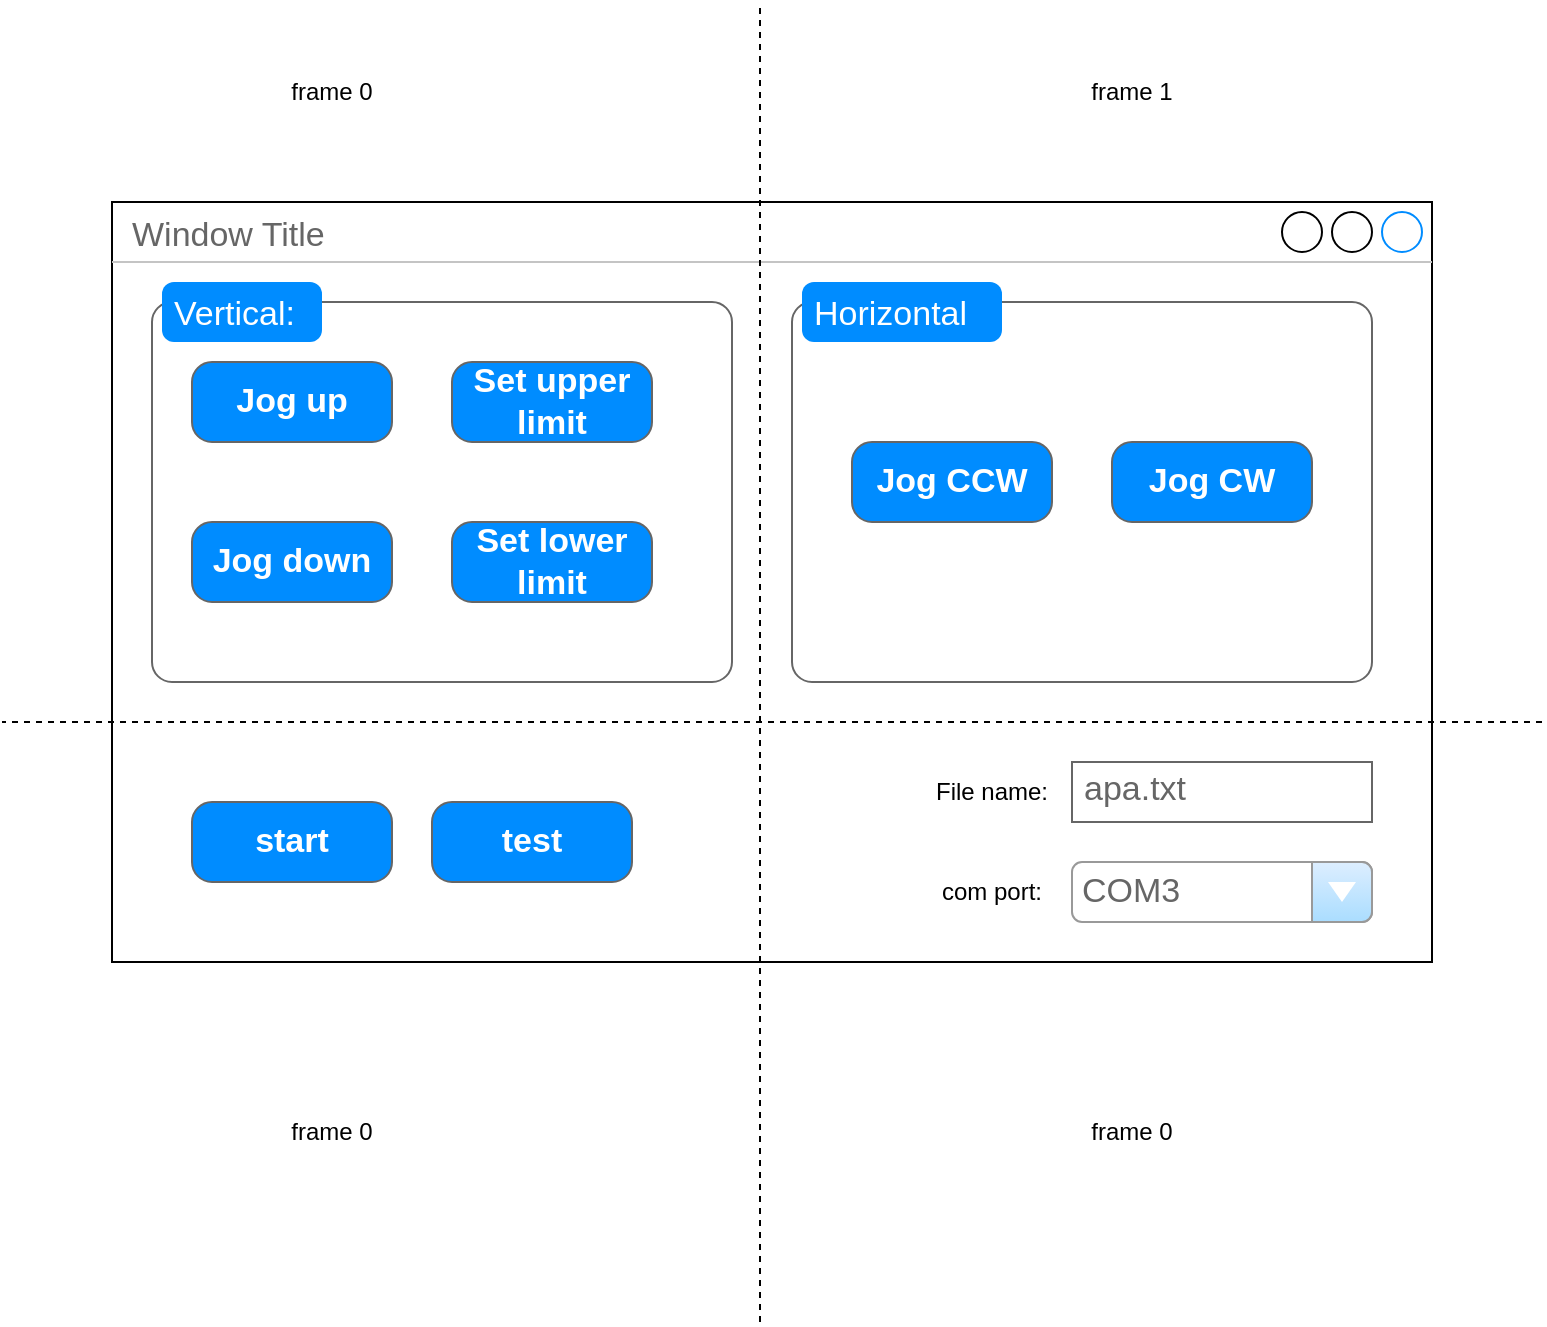 <mxfile version="17.2.4" type="device" pages="3"><diagram id="jx_IiuTHmSxpoeanYc7_" name="Page-1"><mxGraphModel dx="1102" dy="937" grid="1" gridSize="10" guides="1" tooltips="1" connect="1" arrows="1" fold="1" page="1" pageScale="1" pageWidth="1169" pageHeight="827" math="0" shadow="0"><root><mxCell id="0"/><mxCell id="1" parent="0"/><mxCell id="5-NEYVvzZ8bzneJgLFtw-7" value="Window Title" style="strokeWidth=1;shadow=0;dashed=0;align=center;html=1;shape=mxgraph.mockup.containers.window;align=left;verticalAlign=top;spacingLeft=8;strokeColor2=#008cff;strokeColor3=#c4c4c4;fontColor=#666666;mainText=;fontSize=17;labelBackgroundColor=none;" parent="1" vertex="1"><mxGeometry x="260" y="160" width="660" height="380" as="geometry"/></mxCell><mxCell id="5-NEYVvzZ8bzneJgLFtw-8" value="COM3" style="strokeWidth=1;shadow=0;dashed=0;align=center;html=1;shape=mxgraph.mockup.forms.comboBox;strokeColor=#999999;fillColor=#ddeeff;align=left;fillColor2=#aaddff;mainText=;fontColor=#666666;fontSize=17;spacingLeft=3;" parent="1" vertex="1"><mxGeometry x="740" y="490" width="150" height="30" as="geometry"/></mxCell><mxCell id="5-NEYVvzZ8bzneJgLFtw-9" value="apa.txt" style="strokeWidth=1;shadow=0;dashed=0;align=center;html=1;shape=mxgraph.mockup.text.textBox;fontColor=#666666;align=left;fontSize=17;spacingLeft=4;spacingTop=-3;strokeColor=#666666;mainText=" parent="1" vertex="1"><mxGeometry x="740" y="440" width="150" height="30" as="geometry"/></mxCell><mxCell id="5-NEYVvzZ8bzneJgLFtw-10" value="" style="shape=mxgraph.mockup.containers.marginRect;rectMarginTop=10;strokeColor=#666666;strokeWidth=1;dashed=0;rounded=1;arcSize=5;recursiveResize=0;" parent="1" vertex="1"><mxGeometry x="280" y="200" width="290" height="200" as="geometry"/></mxCell><mxCell id="5-NEYVvzZ8bzneJgLFtw-11" value="Vertical:" style="shape=rect;strokeColor=none;fillColor=#008cff;strokeWidth=1;dashed=0;rounded=1;arcSize=20;fontColor=#ffffff;fontSize=17;spacing=2;spacingTop=-2;align=left;autosize=1;spacingLeft=4;resizeWidth=0;resizeHeight=0;perimeter=none;" parent="5-NEYVvzZ8bzneJgLFtw-10" vertex="1"><mxGeometry x="5" width="80" height="30" as="geometry"/></mxCell><mxCell id="5-NEYVvzZ8bzneJgLFtw-15" value="Jog up" style="strokeWidth=1;shadow=0;dashed=0;align=center;html=1;shape=mxgraph.mockup.buttons.button;strokeColor=#666666;fontColor=#ffffff;mainText=;buttonStyle=round;fontSize=17;fontStyle=1;fillColor=#008cff;whiteSpace=wrap;" parent="5-NEYVvzZ8bzneJgLFtw-10" vertex="1"><mxGeometry x="20" y="40" width="100" height="40" as="geometry"/></mxCell><mxCell id="5-NEYVvzZ8bzneJgLFtw-16" value="Jog down" style="strokeWidth=1;shadow=0;dashed=0;align=center;html=1;shape=mxgraph.mockup.buttons.button;strokeColor=#666666;fontColor=#ffffff;mainText=;buttonStyle=round;fontSize=17;fontStyle=1;fillColor=#008cff;whiteSpace=wrap;" parent="5-NEYVvzZ8bzneJgLFtw-10" vertex="1"><mxGeometry x="20" y="120" width="100" height="40" as="geometry"/></mxCell><mxCell id="5-NEYVvzZ8bzneJgLFtw-17" value="Set upper limit" style="strokeWidth=1;shadow=0;dashed=0;align=center;html=1;shape=mxgraph.mockup.buttons.button;strokeColor=#666666;fontColor=#ffffff;mainText=;buttonStyle=round;fontSize=17;fontStyle=1;fillColor=#008cff;whiteSpace=wrap;" parent="5-NEYVvzZ8bzneJgLFtw-10" vertex="1"><mxGeometry x="150" y="40" width="100" height="40" as="geometry"/></mxCell><mxCell id="5-NEYVvzZ8bzneJgLFtw-18" value="Set lower limit" style="strokeWidth=1;shadow=0;dashed=0;align=center;html=1;shape=mxgraph.mockup.buttons.button;strokeColor=#666666;fontColor=#ffffff;mainText=;buttonStyle=round;fontSize=17;fontStyle=1;fillColor=#008cff;whiteSpace=wrap;" parent="5-NEYVvzZ8bzneJgLFtw-10" vertex="1"><mxGeometry x="150" y="120" width="100" height="40" as="geometry"/></mxCell><mxCell id="5-NEYVvzZ8bzneJgLFtw-12" value="" style="shape=mxgraph.mockup.containers.marginRect;rectMarginTop=10;strokeColor=#666666;strokeWidth=1;dashed=0;rounded=1;arcSize=5;recursiveResize=0;" parent="1" vertex="1"><mxGeometry x="600" y="200" width="290" height="200" as="geometry"/></mxCell><mxCell id="5-NEYVvzZ8bzneJgLFtw-13" value="Horizontal" style="shape=rect;strokeColor=none;fillColor=#008cff;strokeWidth=1;dashed=0;rounded=1;arcSize=20;fontColor=#ffffff;fontSize=17;spacing=2;spacingTop=-2;align=left;autosize=1;spacingLeft=4;resizeWidth=0;resizeHeight=0;perimeter=none;" parent="5-NEYVvzZ8bzneJgLFtw-12" vertex="1"><mxGeometry x="5" width="100" height="30" as="geometry"/></mxCell><mxCell id="5-NEYVvzZ8bzneJgLFtw-19" value="Jog CW" style="strokeWidth=1;shadow=0;dashed=0;align=center;html=1;shape=mxgraph.mockup.buttons.button;strokeColor=#666666;fontColor=#ffffff;mainText=;buttonStyle=round;fontSize=17;fontStyle=1;fillColor=#008cff;whiteSpace=wrap;" parent="5-NEYVvzZ8bzneJgLFtw-12" vertex="1"><mxGeometry x="160" y="80" width="100" height="40" as="geometry"/></mxCell><mxCell id="5-NEYVvzZ8bzneJgLFtw-20" value="Jog CCW" style="strokeWidth=1;shadow=0;dashed=0;align=center;html=1;shape=mxgraph.mockup.buttons.button;strokeColor=#666666;fontColor=#ffffff;mainText=;buttonStyle=round;fontSize=17;fontStyle=1;fillColor=#008cff;whiteSpace=wrap;" parent="5-NEYVvzZ8bzneJgLFtw-12" vertex="1"><mxGeometry x="30" y="80" width="100" height="40" as="geometry"/></mxCell><mxCell id="5-NEYVvzZ8bzneJgLFtw-21" value="start" style="strokeWidth=1;shadow=0;dashed=0;align=center;html=1;shape=mxgraph.mockup.buttons.button;strokeColor=#666666;fontColor=#ffffff;mainText=;buttonStyle=round;fontSize=17;fontStyle=1;fillColor=#008cff;whiteSpace=wrap;" parent="1" vertex="1"><mxGeometry x="300" y="460" width="100" height="40" as="geometry"/></mxCell><mxCell id="5-NEYVvzZ8bzneJgLFtw-23" value="File name:" style="text;html=1;strokeColor=none;fillColor=none;align=center;verticalAlign=middle;whiteSpace=wrap;rounded=0;" parent="1" vertex="1"><mxGeometry x="670" y="440" width="60" height="30" as="geometry"/></mxCell><mxCell id="5-NEYVvzZ8bzneJgLFtw-24" value="com port:" style="text;html=1;strokeColor=none;fillColor=none;align=center;verticalAlign=middle;whiteSpace=wrap;rounded=0;" parent="1" vertex="1"><mxGeometry x="670" y="490" width="60" height="30" as="geometry"/></mxCell><mxCell id="5-NEYVvzZ8bzneJgLFtw-25" value="" style="endArrow=none;dashed=1;html=1;rounded=0;" parent="1" edge="1"><mxGeometry width="50" height="50" relative="1" as="geometry"><mxPoint x="584" y="720" as="sourcePoint"/><mxPoint x="584" y="60" as="targetPoint"/></mxGeometry></mxCell><mxCell id="5-NEYVvzZ8bzneJgLFtw-26" value="" style="endArrow=none;dashed=1;html=1;rounded=0;" parent="1" edge="1"><mxGeometry width="50" height="50" relative="1" as="geometry"><mxPoint x="975" y="420" as="sourcePoint"/><mxPoint x="205" y="420" as="targetPoint"/></mxGeometry></mxCell><mxCell id="5-NEYVvzZ8bzneJgLFtw-27" value="frame 0" style="text;html=1;strokeColor=none;fillColor=none;align=center;verticalAlign=middle;whiteSpace=wrap;rounded=0;" parent="1" vertex="1"><mxGeometry x="340" y="90" width="60" height="30" as="geometry"/></mxCell><mxCell id="5-NEYVvzZ8bzneJgLFtw-28" value="frame 1" style="text;html=1;strokeColor=none;fillColor=none;align=center;verticalAlign=middle;whiteSpace=wrap;rounded=0;" parent="1" vertex="1"><mxGeometry x="740" y="90" width="60" height="30" as="geometry"/></mxCell><mxCell id="5-NEYVvzZ8bzneJgLFtw-29" value="frame 0" style="text;html=1;strokeColor=none;fillColor=none;align=center;verticalAlign=middle;whiteSpace=wrap;rounded=0;" parent="1" vertex="1"><mxGeometry x="340" y="610" width="60" height="30" as="geometry"/></mxCell><mxCell id="5-NEYVvzZ8bzneJgLFtw-30" value="frame 0" style="text;html=1;strokeColor=none;fillColor=none;align=center;verticalAlign=middle;whiteSpace=wrap;rounded=0;" parent="1" vertex="1"><mxGeometry x="740" y="610" width="60" height="30" as="geometry"/></mxCell><mxCell id="u3CR91puWjEgOhqYzxSt-1" value="test" style="strokeWidth=1;shadow=0;dashed=0;align=center;html=1;shape=mxgraph.mockup.buttons.button;strokeColor=#666666;fontColor=#ffffff;mainText=;buttonStyle=round;fontSize=17;fontStyle=1;fillColor=#008cff;whiteSpace=wrap;" parent="1" vertex="1"><mxGeometry x="420" y="460" width="100" height="40" as="geometry"/></mxCell></root></mxGraphModel></diagram><diagram id="D6yJVVjCj3Nb_eN1GlJw" name="Page-2"><mxGraphModel dx="1102" dy="937" grid="1" gridSize="10" guides="1" tooltips="1" connect="1" arrows="1" fold="1" page="1" pageScale="1" pageWidth="1169" pageHeight="827" math="0" shadow="0"><root><mxCell id="0"/><mxCell id="1" parent="0"/><mxCell id="nZgezC4B6TnFABTJMppb-1" value="Model" style="swimlane;fontStyle=1;align=center;verticalAlign=top;childLayout=stackLayout;horizontal=1;startSize=26;horizontalStack=0;resizeParent=1;resizeParentMax=0;resizeLast=0;collapsible=1;marginBottom=0;" parent="1" vertex="1"><mxGeometry x="300" y="293" width="160" height="294" as="geometry"/></mxCell><mxCell id="nZgezC4B6TnFABTJMppb-2" value="+ file_name: string" style="text;strokeColor=none;fillColor=none;align=left;verticalAlign=top;spacingLeft=4;spacingRight=4;overflow=hidden;rotatable=0;points=[[0,0.5],[1,0.5]];portConstraint=eastwest;" parent="nZgezC4B6TnFABTJMppb-1" vertex="1"><mxGeometry y="26" width="160" height="26" as="geometry"/></mxCell><mxCell id="nZgezC4B6TnFABTJMppb-13" value="+ com_port: string" style="text;strokeColor=none;fillColor=none;align=left;verticalAlign=top;spacingLeft=4;spacingRight=4;overflow=hidden;rotatable=0;points=[[0,0.5],[1,0.5]];portConstraint=eastwest;" parent="nZgezC4B6TnFABTJMppb-1" vertex="1"><mxGeometry y="52" width="160" height="26" as="geometry"/></mxCell><mxCell id="nZgezC4B6TnFABTJMppb-15" value="+ low_vertical_limit: int" style="text;strokeColor=none;fillColor=none;align=left;verticalAlign=top;spacingLeft=4;spacingRight=4;overflow=hidden;rotatable=0;points=[[0,0.5],[1,0.5]];portConstraint=eastwest;" parent="nZgezC4B6TnFABTJMppb-1" vertex="1"><mxGeometry y="78" width="160" height="26" as="geometry"/></mxCell><mxCell id="nZgezC4B6TnFABTJMppb-17" value="+ high_vertical_limit: int" style="text;strokeColor=none;fillColor=none;align=left;verticalAlign=top;spacingLeft=4;spacingRight=4;overflow=hidden;rotatable=0;points=[[0,0.5],[1,0.5]];portConstraint=eastwest;" parent="nZgezC4B6TnFABTJMppb-1" vertex="1"><mxGeometry y="104" width="160" height="26" as="geometry"/></mxCell><mxCell id="nZgezC4B6TnFABTJMppb-3" value="" style="line;strokeWidth=1;fillColor=none;align=left;verticalAlign=middle;spacingTop=-1;spacingLeft=3;spacingRight=3;rotatable=0;labelPosition=right;points=[];portConstraint=eastwest;" parent="nZgezC4B6TnFABTJMppb-1" vertex="1"><mxGeometry y="130" width="160" height="8" as="geometry"/></mxCell><mxCell id="nZgezC4B6TnFABTJMppb-4" value="+ attatch(Observer): void" style="text;strokeColor=none;fillColor=none;align=left;verticalAlign=top;spacingLeft=4;spacingRight=4;overflow=hidden;rotatable=0;points=[[0,0.5],[1,0.5]];portConstraint=eastwest;" parent="nZgezC4B6TnFABTJMppb-1" vertex="1"><mxGeometry y="138" width="160" height="26" as="geometry"/></mxCell><mxCell id="k5sT3-Ba7r5L05M9ybFb-9" value="+ notify(void): void" style="text;strokeColor=none;fillColor=none;align=left;verticalAlign=top;spacingLeft=4;spacingRight=4;overflow=hidden;rotatable=0;points=[[0,0.5],[1,0.5]];portConstraint=eastwest;" parent="nZgezC4B6TnFABTJMppb-1" vertex="1"><mxGeometry y="164" width="160" height="26" as="geometry"/></mxCell><mxCell id="k5sT3-Ba7r5L05M9ybFb-15" value="+ getter1(void): void" style="text;strokeColor=none;fillColor=none;align=left;verticalAlign=top;spacingLeft=4;spacingRight=4;overflow=hidden;rotatable=0;points=[[0,0.5],[1,0.5]];portConstraint=eastwest;" parent="nZgezC4B6TnFABTJMppb-1" vertex="1"><mxGeometry y="190" width="160" height="26" as="geometry"/></mxCell><mxCell id="k5sT3-Ba7r5L05M9ybFb-17" value="+ getter2(void): void" style="text;strokeColor=none;fillColor=none;align=left;verticalAlign=top;spacingLeft=4;spacingRight=4;overflow=hidden;rotatable=0;points=[[0,0.5],[1,0.5]];portConstraint=eastwest;" parent="nZgezC4B6TnFABTJMppb-1" vertex="1"><mxGeometry y="216" width="160" height="26" as="geometry"/></mxCell><mxCell id="WF5FUP1jUk8gVAdbD4JN-3" value="+ setter1(void): void" style="text;strokeColor=none;fillColor=none;align=left;verticalAlign=top;spacingLeft=4;spacingRight=4;overflow=hidden;rotatable=0;points=[[0,0.5],[1,0.5]];portConstraint=eastwest;" parent="nZgezC4B6TnFABTJMppb-1" vertex="1"><mxGeometry y="242" width="160" height="26" as="geometry"/></mxCell><mxCell id="WF5FUP1jUk8gVAdbD4JN-4" value="+ setter2(void): void" style="text;strokeColor=none;fillColor=none;align=left;verticalAlign=top;spacingLeft=4;spacingRight=4;overflow=hidden;rotatable=0;points=[[0,0.5],[1,0.5]];portConstraint=eastwest;" parent="nZgezC4B6TnFABTJMppb-1" vertex="1"><mxGeometry y="268" width="160" height="26" as="geometry"/></mxCell><mxCell id="nZgezC4B6TnFABTJMppb-5" value="View" style="swimlane;fontStyle=1;align=center;verticalAlign=top;childLayout=stackLayout;horizontal=1;startSize=26;horizontalStack=0;resizeParent=1;resizeParentMax=0;resizeLast=0;collapsible=1;marginBottom=0;" parent="1" vertex="1"><mxGeometry x="560" y="619" width="160" height="86" as="geometry"/></mxCell><mxCell id="nZgezC4B6TnFABTJMppb-6" value="+ field: type" style="text;strokeColor=none;fillColor=none;align=left;verticalAlign=top;spacingLeft=4;spacingRight=4;overflow=hidden;rotatable=0;points=[[0,0.5],[1,0.5]];portConstraint=eastwest;" parent="nZgezC4B6TnFABTJMppb-5" vertex="1"><mxGeometry y="26" width="160" height="26" as="geometry"/></mxCell><mxCell id="nZgezC4B6TnFABTJMppb-7" value="" style="line;strokeWidth=1;fillColor=none;align=left;verticalAlign=middle;spacingTop=-1;spacingLeft=3;spacingRight=3;rotatable=0;labelPosition=right;points=[];portConstraint=eastwest;" parent="nZgezC4B6TnFABTJMppb-5" vertex="1"><mxGeometry y="52" width="160" height="8" as="geometry"/></mxCell><mxCell id="nZgezC4B6TnFABTJMppb-8" value="+ method(type): type" style="text;strokeColor=none;fillColor=none;align=left;verticalAlign=top;spacingLeft=4;spacingRight=4;overflow=hidden;rotatable=0;points=[[0,0.5],[1,0.5]];portConstraint=eastwest;" parent="nZgezC4B6TnFABTJMppb-5" vertex="1"><mxGeometry y="60" width="160" height="26" as="geometry"/></mxCell><mxCell id="nZgezC4B6TnFABTJMppb-9" value="Controller" style="swimlane;fontStyle=1;align=center;verticalAlign=top;childLayout=stackLayout;horizontal=1;startSize=26;horizontalStack=0;resizeParent=1;resizeParentMax=0;resizeLast=0;collapsible=1;marginBottom=0;" parent="1" vertex="1"><mxGeometry x="820" y="619" width="160" height="78" as="geometry"/></mxCell><mxCell id="nZgezC4B6TnFABTJMppb-12" value="+ handler1(type): void" style="text;strokeColor=none;fillColor=none;align=left;verticalAlign=top;spacingLeft=4;spacingRight=4;overflow=hidden;rotatable=0;points=[[0,0.5],[1,0.5]];portConstraint=eastwest;" parent="nZgezC4B6TnFABTJMppb-9" vertex="1"><mxGeometry y="26" width="160" height="26" as="geometry"/></mxCell><mxCell id="k5sT3-Ba7r5L05M9ybFb-13" value="+ handler2(type): void" style="text;strokeColor=none;fillColor=none;align=left;verticalAlign=top;spacingLeft=4;spacingRight=4;overflow=hidden;rotatable=0;points=[[0,0.5],[1,0.5]];portConstraint=eastwest;" parent="nZgezC4B6TnFABTJMppb-9" vertex="1"><mxGeometry y="52" width="160" height="26" as="geometry"/></mxCell><mxCell id="nZgezC4B6TnFABTJMppb-14" value="" style="endArrow=diamondThin;endFill=0;endSize=24;html=1;rounded=0;entryX=1;entryY=0.5;entryDx=0;entryDy=0;exitX=0;exitY=0.5;exitDx=0;exitDy=0;" parent="1" target="nZgezC4B6TnFABTJMppb-6" edge="1"><mxGeometry width="160" relative="1" as="geometry"><mxPoint x="820" y="658" as="sourcePoint"/><mxPoint x="770" y="759" as="targetPoint"/></mxGeometry></mxCell><mxCell id="nZgezC4B6TnFABTJMppb-22" value="Observer" style="swimlane;fontStyle=1;align=center;verticalAlign=top;childLayout=stackLayout;horizontal=1;startSize=26;horizontalStack=0;resizeParent=1;resizeParentMax=0;resizeLast=0;collapsible=1;marginBottom=0;" parent="1" vertex="1"><mxGeometry x="560" y="409" width="160" height="52" as="geometry"/></mxCell><mxCell id="nZgezC4B6TnFABTJMppb-25" value="+ update(void): void" style="text;strokeColor=none;fillColor=none;align=left;verticalAlign=top;spacingLeft=4;spacingRight=4;overflow=hidden;rotatable=0;points=[[0,0.5],[1,0.5]];portConstraint=eastwest;" parent="nZgezC4B6TnFABTJMppb-22" vertex="1"><mxGeometry y="26" width="160" height="26" as="geometry"/></mxCell><mxCell id="nZgezC4B6TnFABTJMppb-26" value="Extends" style="endArrow=block;endSize=16;endFill=0;html=1;rounded=0;exitX=0.5;exitY=0;exitDx=0;exitDy=0;" parent="1" source="nZgezC4B6TnFABTJMppb-5" target="nZgezC4B6TnFABTJMppb-22" edge="1"><mxGeometry x="0.452" y="-20" width="160" relative="1" as="geometry"><mxPoint x="610" y="759" as="sourcePoint"/><mxPoint x="770" y="759" as="targetPoint"/><mxPoint as="offset"/></mxGeometry></mxCell><mxCell id="nZgezC4B6TnFABTJMppb-27" value="Extends" style="endArrow=block;endSize=16;endFill=0;html=1;rounded=0;exitX=0.5;exitY=0;exitDx=0;exitDy=0;" parent="1" source="nZgezC4B6TnFABTJMppb-9" target="nZgezC4B6TnFABTJMppb-25" edge="1"><mxGeometry x="0.452" y="-20" width="160" relative="1" as="geometry"><mxPoint x="650" y="629" as="sourcePoint"/><mxPoint x="640" y="499" as="targetPoint"/><mxPoint as="offset"/><Array as="points"><mxPoint x="900" y="569"/><mxPoint x="640" y="569"/></Array></mxGeometry></mxCell><mxCell id="nZgezC4B6TnFABTJMppb-28" value="" style="endArrow=diamondThin;endFill=1;endSize=24;html=1;rounded=0;exitX=0;exitY=0.5;exitDx=0;exitDy=0;" parent="1" target="nZgezC4B6TnFABTJMppb-4" edge="1"><mxGeometry width="160" relative="1" as="geometry"><mxPoint x="560" y="448" as="sourcePoint"/><mxPoint x="640" y="579" as="targetPoint"/></mxGeometry></mxCell><mxCell id="k5sT3-Ba7r5L05M9ybFb-1" value="Comm" style="swimlane;fontStyle=1;align=center;verticalAlign=top;childLayout=stackLayout;horizontal=1;startSize=26;horizontalStack=0;resizeParent=1;resizeParentMax=0;resizeLast=0;collapsible=1;marginBottom=0;" parent="1" vertex="1"><mxGeometry x="880" y="334" width="160" height="86" as="geometry"/></mxCell><mxCell id="k5sT3-Ba7r5L05M9ybFb-2" value="+ field: type" style="text;strokeColor=none;fillColor=none;align=left;verticalAlign=top;spacingLeft=4;spacingRight=4;overflow=hidden;rotatable=0;points=[[0,0.5],[1,0.5]];portConstraint=eastwest;" parent="k5sT3-Ba7r5L05M9ybFb-1" vertex="1"><mxGeometry y="26" width="160" height="26" as="geometry"/></mxCell><mxCell id="k5sT3-Ba7r5L05M9ybFb-3" value="" style="line;strokeWidth=1;fillColor=none;align=left;verticalAlign=middle;spacingTop=-1;spacingLeft=3;spacingRight=3;rotatable=0;labelPosition=right;points=[];portConstraint=eastwest;" parent="k5sT3-Ba7r5L05M9ybFb-1" vertex="1"><mxGeometry y="52" width="160" height="8" as="geometry"/></mxCell><mxCell id="k5sT3-Ba7r5L05M9ybFb-4" value="+ method(type): type" style="text;strokeColor=none;fillColor=none;align=left;verticalAlign=top;spacingLeft=4;spacingRight=4;overflow=hidden;rotatable=0;points=[[0,0.5],[1,0.5]];portConstraint=eastwest;" parent="k5sT3-Ba7r5L05M9ybFb-1" vertex="1"><mxGeometry y="60" width="160" height="26" as="geometry"/></mxCell><mxCell id="k5sT3-Ba7r5L05M9ybFb-11" value="" style="endArrow=open;endFill=1;endSize=12;html=1;rounded=0;entryX=0.754;entryY=1.242;entryDx=0;entryDy=0;entryPerimeter=0;exitX=-0.025;exitY=0.242;exitDx=0;exitDy=0;exitPerimeter=0;" parent="1" source="nZgezC4B6TnFABTJMppb-6" target="WF5FUP1jUk8gVAdbD4JN-4" edge="1"><mxGeometry width="160" relative="1" as="geometry"><mxPoint x="590" y="540" as="sourcePoint"/><mxPoint x="750" y="540" as="targetPoint"/></mxGeometry></mxCell><mxCell id="k5sT3-Ba7r5L05M9ybFb-12" value="" style="endArrow=open;endFill=1;endSize=12;html=1;rounded=0;entryX=1;entryY=0.5;entryDx=0;entryDy=0;exitX=0;exitY=0;exitDx=0;exitDy=0;" parent="1" source="nZgezC4B6TnFABTJMppb-9" target="WF5FUP1jUk8gVAdbD4JN-3" edge="1"><mxGeometry width="160" relative="1" as="geometry"><mxPoint x="566.0" y="661.292" as="sourcePoint"/><mxPoint x="395.68" y="570.0" as="targetPoint"/></mxGeometry></mxCell><mxCell id="k5sT3-Ba7r5L05M9ybFb-14" value="Attach&lt;br&gt;getData" style="shape=note;whiteSpace=wrap;html=1;backgroundOutline=1;darkOpacity=0.05;" parent="1" vertex="1"><mxGeometry x="340" y="670" width="140" height="50" as="geometry"/></mxCell><mxCell id="k5sT3-Ba7r5L05M9ybFb-18" value="Attach&lt;br&gt;setData" style="shape=note;whiteSpace=wrap;html=1;backgroundOutline=1;darkOpacity=0.05;" parent="1" vertex="1"><mxGeometry x="790" y="480" width="140" height="50" as="geometry"/></mxCell><mxCell id="k5sT3-Ba7r5L05M9ybFb-19" value="" style="endArrow=none;html=1;rounded=0;entryX=0;entryY=1;entryDx=0;entryDy=0;entryPerimeter=0;" parent="1" target="k5sT3-Ba7r5L05M9ybFb-18" edge="1"><mxGeometry width="50" height="50" relative="1" as="geometry"><mxPoint x="720" y="600" as="sourcePoint"/><mxPoint x="690" y="510" as="targetPoint"/></mxGeometry></mxCell><mxCell id="k5sT3-Ba7r5L05M9ybFb-20" value="" style="endArrow=none;html=1;rounded=0;entryX=0;entryY=1;entryDx=0;entryDy=0;entryPerimeter=0;" parent="1" edge="1"><mxGeometry width="50" height="50" relative="1" as="geometry"><mxPoint x="500" y="630" as="sourcePoint"/><mxPoint x="420" y="670" as="targetPoint"/></mxGeometry></mxCell><mxCell id="WF5FUP1jUk8gVAdbD4JN-1" value="notify()&lt;br&gt;{&lt;br&gt;&lt;span style=&quot;white-space: pre&quot;&gt;&#9;&lt;/span&gt;observers[i].update()&lt;br&gt;}" style="shape=note;whiteSpace=wrap;html=1;backgroundOutline=1;darkOpacity=0.05;align=left;perimeterSpacing=9;" parent="1" vertex="1"><mxGeometry x="60" y="400" width="170" height="70" as="geometry"/></mxCell><mxCell id="WF5FUP1jUk8gVAdbD4JN-2" value="" style="endArrow=none;html=1;rounded=0;exitX=0;exitY=0.5;exitDx=0;exitDy=0;entryX=0;entryY=0;entryDx=170;entryDy=50;entryPerimeter=0;" parent="1" source="k5sT3-Ba7r5L05M9ybFb-9" target="WF5FUP1jUk8gVAdbD4JN-1" edge="1"><mxGeometry width="50" height="50" relative="1" as="geometry"><mxPoint x="60" y="545" as="sourcePoint"/><mxPoint x="150" y="465" as="targetPoint"/></mxGeometry></mxCell></root></mxGraphModel></diagram><diagram id="g4TXAJfutWzhCyho2twM" name="Page-3"><mxGraphModel dx="1296" dy="1102" grid="1" gridSize="10" guides="1" tooltips="1" connect="1" arrows="1" fold="1" page="1" pageScale="1" pageWidth="1169" pageHeight="827" math="0" shadow="0"><root><mxCell id="0"/><mxCell id="1" parent="0"/><mxCell id="An4Dq1vDSRfBveTMCNBp-1" value="AxisCtrl" style="swimlane;fontStyle=1;align=center;verticalAlign=top;childLayout=stackLayout;horizontal=1;startSize=26;horizontalStack=0;resizeParent=1;resizeParentMax=0;resizeLast=0;collapsible=1;marginBottom=0;" parent="1" vertex="1"><mxGeometry x="765" y="60" width="160" height="190" as="geometry"/></mxCell><mxCell id="An4Dq1vDSRfBveTMCNBp-2" value="- position: uint" style="text;strokeColor=none;fillColor=none;align=left;verticalAlign=top;spacingLeft=4;spacingRight=4;overflow=hidden;rotatable=0;points=[[0,0.5],[1,0.5]];portConstraint=eastwest;" parent="An4Dq1vDSRfBveTMCNBp-1" vertex="1"><mxGeometry y="26" width="160" height="26" as="geometry"/></mxCell><mxCell id="An4Dq1vDSRfBveTMCNBp-5" value="- speed: int" style="text;strokeColor=none;fillColor=none;align=left;verticalAlign=top;spacingLeft=4;spacingRight=4;overflow=hidden;rotatable=0;points=[[0,0.5],[1,0.5]];portConstraint=eastwest;" parent="An4Dq1vDSRfBveTMCNBp-1" vertex="1"><mxGeometry y="52" width="160" height="26" as="geometry"/></mxCell><mxCell id="hBg8dRg_vllTjAvD9dJq-5" value="- steps_per_unit: int" style="text;strokeColor=none;fillColor=none;align=left;verticalAlign=top;spacingLeft=4;spacingRight=4;overflow=hidden;rotatable=0;points=[[0,0.5],[1,0.5]];portConstraint=eastwest;" parent="An4Dq1vDSRfBveTMCNBp-1" vertex="1"><mxGeometry y="78" width="160" height="26" as="geometry"/></mxCell><mxCell id="An4Dq1vDSRfBveTMCNBp-6" value="" style="line;strokeWidth=1;fillColor=none;align=left;verticalAlign=middle;spacingTop=-1;spacingLeft=3;spacingRight=3;rotatable=0;labelPosition=right;points=[];portConstraint=eastwest;" parent="An4Dq1vDSRfBveTMCNBp-1" vertex="1"><mxGeometry y="104" width="160" height="8" as="geometry"/></mxCell><mxCell id="An4Dq1vDSRfBveTMCNBp-7" value="+ SetSpeed(uint): void" style="text;strokeColor=none;fillColor=none;align=left;verticalAlign=top;spacingLeft=4;spacingRight=4;overflow=hidden;rotatable=0;points=[[0,0.5],[1,0.5]];portConstraint=eastwest;" parent="An4Dq1vDSRfBveTMCNBp-1" vertex="1"><mxGeometry y="112" width="160" height="26" as="geometry"/></mxCell><mxCell id="An4Dq1vDSRfBveTMCNBp-8" value="+ SetPosition(int): void" style="text;strokeColor=none;fillColor=none;align=left;verticalAlign=top;spacingLeft=4;spacingRight=4;overflow=hidden;rotatable=0;points=[[0,0.5],[1,0.5]];portConstraint=eastwest;" parent="An4Dq1vDSRfBveTMCNBp-1" vertex="1"><mxGeometry y="138" width="160" height="26" as="geometry"/></mxCell><mxCell id="An4Dq1vDSRfBveTMCNBp-9" value="+ GetPosition(void): uint" style="text;strokeColor=none;fillColor=none;align=left;verticalAlign=top;spacingLeft=4;spacingRight=4;overflow=hidden;rotatable=0;points=[[0,0.5],[1,0.5]];portConstraint=eastwest;" parent="An4Dq1vDSRfBveTMCNBp-1" vertex="1"><mxGeometry y="164" width="160" height="26" as="geometry"/></mxCell><mxCell id="An4Dq1vDSRfBveTMCNBp-13" value="StepGen" style="swimlane;fontStyle=1;align=center;verticalAlign=top;childLayout=stackLayout;horizontal=1;startSize=26;horizontalStack=0;resizeParent=1;resizeParentMax=0;resizeLast=0;collapsible=1;marginBottom=0;" parent="1" vertex="1"><mxGeometry x="760" y="300" width="170" height="294" as="geometry"/></mxCell><mxCell id="An4Dq1vDSRfBveTMCNBp-14" value="- use_ramping: bool" style="text;strokeColor=none;fillColor=none;align=left;verticalAlign=top;spacingLeft=4;spacingRight=4;overflow=hidden;rotatable=0;points=[[0,0.5],[1,0.5]];portConstraint=eastwest;" parent="An4Dq1vDSRfBveTMCNBp-13" vertex="1"><mxGeometry y="26" width="170" height="26" as="geometry"/></mxCell><mxCell id="An4Dq1vDSRfBveTMCNBp-15" value="- step_per_sec: uint" style="text;strokeColor=none;fillColor=none;align=left;verticalAlign=top;spacingLeft=4;spacingRight=4;overflow=hidden;rotatable=0;points=[[0,0.5],[1,0.5]];portConstraint=eastwest;" parent="An4Dq1vDSRfBveTMCNBp-13" vertex="1"><mxGeometry y="52" width="170" height="26" as="geometry"/></mxCell><mxCell id="hBg8dRg_vllTjAvD9dJq-1" value="- t_on_: uint" style="text;strokeColor=none;fillColor=none;align=left;verticalAlign=top;spacingLeft=4;spacingRight=4;overflow=hidden;rotatable=0;points=[[0,0.5],[1,0.5]];portConstraint=eastwest;" parent="An4Dq1vDSRfBveTMCNBp-13" vertex="1"><mxGeometry y="78" width="170" height="26" as="geometry"/></mxCell><mxCell id="hBg8dRg_vllTjAvD9dJq-2" value="- t_off_: uint" style="text;strokeColor=none;fillColor=none;align=left;verticalAlign=top;spacingLeft=4;spacingRight=4;overflow=hidden;rotatable=0;points=[[0,0.5],[1,0.5]];portConstraint=eastwest;" parent="An4Dq1vDSRfBveTMCNBp-13" vertex="1"><mxGeometry y="104" width="170" height="26" as="geometry"/></mxCell><mxCell id="hBg8dRg_vllTjAvD9dJq-3" value="- t_off_sps_: uint" style="text;strokeColor=none;fillColor=none;align=left;verticalAlign=top;spacingLeft=4;spacingRight=4;overflow=hidden;rotatable=0;points=[[0,0.5],[1,0.5]];portConstraint=eastwest;" parent="An4Dq1vDSRfBveTMCNBp-13" vertex="1"><mxGeometry y="130" width="170" height="26" as="geometry"/></mxCell><mxCell id="hBg8dRg_vllTjAvD9dJq-4" value="- t_off_ramp_: uint" style="text;strokeColor=none;fillColor=none;align=left;verticalAlign=top;spacingLeft=4;spacingRight=4;overflow=hidden;rotatable=0;points=[[0,0.5],[1,0.5]];portConstraint=eastwest;" parent="An4Dq1vDSRfBveTMCNBp-13" vertex="1"><mxGeometry y="156" width="170" height="26" as="geometry"/></mxCell><mxCell id="An4Dq1vDSRfBveTMCNBp-18" value="" style="line;strokeWidth=1;fillColor=none;align=left;verticalAlign=middle;spacingTop=-1;spacingLeft=3;spacingRight=3;rotatable=0;labelPosition=right;points=[];portConstraint=eastwest;" parent="An4Dq1vDSRfBveTMCNBp-13" vertex="1"><mxGeometry y="182" width="170" height="8" as="geometry"/></mxCell><mxCell id="An4Dq1vDSRfBveTMCNBp-19" value="+ Update(): void" style="text;strokeColor=none;fillColor=none;align=left;verticalAlign=top;spacingLeft=4;spacingRight=4;overflow=hidden;rotatable=0;points=[[0,0.5],[1,0.5]];portConstraint=eastwest;" parent="An4Dq1vDSRfBveTMCNBp-13" vertex="1"><mxGeometry y="190" width="170" height="26" as="geometry"/></mxCell><mxCell id="An4Dq1vDSRfBveTMCNBp-20" value="+ Step(uint): void" style="text;strokeColor=none;fillColor=none;align=left;verticalAlign=top;spacingLeft=4;spacingRight=4;overflow=hidden;rotatable=0;points=[[0,0.5],[1,0.5]];portConstraint=eastwest;" parent="An4Dq1vDSRfBveTMCNBp-13" vertex="1"><mxGeometry y="216" width="170" height="26" as="geometry"/></mxCell><mxCell id="An4Dq1vDSRfBveTMCNBp-21" value="+ SetStepsPerSec(uint): void" style="text;strokeColor=none;fillColor=none;align=left;verticalAlign=top;spacingLeft=4;spacingRight=4;overflow=hidden;rotatable=0;points=[[0,0.5],[1,0.5]];portConstraint=eastwest;" parent="An4Dq1vDSRfBveTMCNBp-13" vertex="1"><mxGeometry y="242" width="170" height="26" as="geometry"/></mxCell><mxCell id="An4Dq1vDSRfBveTMCNBp-22" value="+ SetUseRamping(bool): void" style="text;strokeColor=none;fillColor=none;align=left;verticalAlign=top;spacingLeft=4;spacingRight=4;overflow=hidden;rotatable=0;points=[[0,0.5],[1,0.5]];portConstraint=eastwest;" parent="An4Dq1vDSRfBveTMCNBp-13" vertex="1"><mxGeometry y="268" width="170" height="26" as="geometry"/></mxCell><mxCell id="zrcNjI5Dvy8nlXibSwr1-1" value="" style="endArrow=diamondThin;endFill=1;endSize=24;html=1;rounded=0;entryX=0.499;entryY=0.962;entryDx=0;entryDy=0;entryPerimeter=0;" parent="1" source="An4Dq1vDSRfBveTMCNBp-13" target="An4Dq1vDSRfBveTMCNBp-9" edge="1"><mxGeometry width="160" relative="1" as="geometry"><mxPoint x="1110" y="280" as="sourcePoint"/><mxPoint x="1270" y="280" as="targetPoint"/></mxGeometry></mxCell><mxCell id="IMUb-DiydiHfp8aR52zZ-1" value="State" style="swimlane;fontStyle=1;align=center;verticalAlign=top;childLayout=stackLayout;horizontal=1;startSize=26;horizontalStack=0;resizeParent=1;resizeParentMax=0;resizeLast=0;collapsible=1;marginBottom=0;" vertex="1" parent="1"><mxGeometry x="370" y="460" width="160" height="138" as="geometry"/></mxCell><mxCell id="IMUb-DiydiHfp8aR52zZ-2" value="+ field: type" style="text;strokeColor=none;fillColor=none;align=left;verticalAlign=top;spacingLeft=4;spacingRight=4;overflow=hidden;rotatable=0;points=[[0,0.5],[1,0.5]];portConstraint=eastwest;" vertex="1" parent="IMUb-DiydiHfp8aR52zZ-1"><mxGeometry y="26" width="160" height="26" as="geometry"/></mxCell><mxCell id="IMUb-DiydiHfp8aR52zZ-3" value="" style="line;strokeWidth=1;fillColor=none;align=left;verticalAlign=middle;spacingTop=-1;spacingLeft=3;spacingRight=3;rotatable=0;labelPosition=right;points=[];portConstraint=eastwest;" vertex="1" parent="IMUb-DiydiHfp8aR52zZ-1"><mxGeometry y="52" width="160" height="8" as="geometry"/></mxCell><mxCell id="IMUb-DiydiHfp8aR52zZ-4" value="+IsBusy(): bool" style="text;strokeColor=none;fillColor=none;align=left;verticalAlign=top;spacingLeft=4;spacingRight=4;overflow=hidden;rotatable=0;points=[[0,0.5],[1,0.5]];portConstraint=eastwest;" vertex="1" parent="IMUb-DiydiHfp8aR52zZ-1"><mxGeometry y="60" width="160" height="26" as="geometry"/></mxCell><mxCell id="IMUb-DiydiHfp8aR52zZ-7" value="+Update(): bool" style="text;strokeColor=none;fillColor=none;align=left;verticalAlign=top;spacingLeft=4;spacingRight=4;overflow=hidden;rotatable=0;points=[[0,0.5],[1,0.5]];portConstraint=eastwest;" vertex="1" parent="IMUb-DiydiHfp8aR52zZ-1"><mxGeometry y="86" width="160" height="26" as="geometry"/></mxCell><mxCell id="IMUb-DiydiHfp8aR52zZ-8" value="+GetOutput(): pinState" style="text;strokeColor=none;fillColor=none;align=left;verticalAlign=top;spacingLeft=4;spacingRight=4;overflow=hidden;rotatable=0;points=[[0,0.5],[1,0.5]];portConstraint=eastwest;" vertex="1" parent="IMUb-DiydiHfp8aR52zZ-1"><mxGeometry y="112" width="160" height="26" as="geometry"/></mxCell><mxCell id="IMUb-DiydiHfp8aR52zZ-5" value="" style="endArrow=diamondThin;endFill=0;endSize=24;html=1;rounded=0;" edge="1" parent="1" source="An4Dq1vDSRfBveTMCNBp-13" target="IMUb-DiydiHfp8aR52zZ-1"><mxGeometry width="160" relative="1" as="geometry"><mxPoint x="650" y="510" as="sourcePoint"/><mxPoint x="810" y="510" as="targetPoint"/></mxGeometry></mxCell><mxCell id="IMUb-DiydiHfp8aR52zZ-6" value="" style="endArrow=diamondThin;endFill=1;endSize=24;html=1;rounded=0;exitX=0.5;exitY=0;exitDx=0;exitDy=0;entryX=0;entryY=0.5;entryDx=0;entryDy=0;" edge="1" parent="1" source="IMUb-DiydiHfp8aR52zZ-1" target="An4Dq1vDSRfBveTMCNBp-14"><mxGeometry width="160" relative="1" as="geometry"><mxPoint x="650" y="510" as="sourcePoint"/><mxPoint x="810" y="510" as="targetPoint"/></mxGeometry></mxCell><mxCell id="IMUb-DiydiHfp8aR52zZ-9" value="StateInactive" style="swimlane;fontStyle=1;align=center;verticalAlign=top;childLayout=stackLayout;horizontal=1;startSize=26;horizontalStack=0;resizeParent=1;resizeParentMax=0;resizeLast=0;collapsible=1;marginBottom=0;" vertex="1" parent="1"><mxGeometry x="610" y="660" width="160" height="138" as="geometry"/></mxCell><mxCell id="IMUb-DiydiHfp8aR52zZ-10" value="+ field: type" style="text;strokeColor=none;fillColor=none;align=left;verticalAlign=top;spacingLeft=4;spacingRight=4;overflow=hidden;rotatable=0;points=[[0,0.5],[1,0.5]];portConstraint=eastwest;" vertex="1" parent="IMUb-DiydiHfp8aR52zZ-9"><mxGeometry y="26" width="160" height="26" as="geometry"/></mxCell><mxCell id="IMUb-DiydiHfp8aR52zZ-11" value="" style="line;strokeWidth=1;fillColor=none;align=left;verticalAlign=middle;spacingTop=-1;spacingLeft=3;spacingRight=3;rotatable=0;labelPosition=right;points=[];portConstraint=eastwest;" vertex="1" parent="IMUb-DiydiHfp8aR52zZ-9"><mxGeometry y="52" width="160" height="8" as="geometry"/></mxCell><mxCell id="IMUb-DiydiHfp8aR52zZ-12" value="+IsBusy(): bool" style="text;strokeColor=none;fillColor=none;align=left;verticalAlign=top;spacingLeft=4;spacingRight=4;overflow=hidden;rotatable=0;points=[[0,0.5],[1,0.5]];portConstraint=eastwest;" vertex="1" parent="IMUb-DiydiHfp8aR52zZ-9"><mxGeometry y="60" width="160" height="26" as="geometry"/></mxCell><mxCell id="IMUb-DiydiHfp8aR52zZ-13" value="+Update(): bool" style="text;strokeColor=none;fillColor=none;align=left;verticalAlign=top;spacingLeft=4;spacingRight=4;overflow=hidden;rotatable=0;points=[[0,0.5],[1,0.5]];portConstraint=eastwest;" vertex="1" parent="IMUb-DiydiHfp8aR52zZ-9"><mxGeometry y="86" width="160" height="26" as="geometry"/></mxCell><mxCell id="IMUb-DiydiHfp8aR52zZ-14" value="+GetOutput(): pinState" style="text;strokeColor=none;fillColor=none;align=left;verticalAlign=top;spacingLeft=4;spacingRight=4;overflow=hidden;rotatable=0;points=[[0,0.5],[1,0.5]];portConstraint=eastwest;" vertex="1" parent="IMUb-DiydiHfp8aR52zZ-9"><mxGeometry y="112" width="160" height="26" as="geometry"/></mxCell><mxCell id="IMUb-DiydiHfp8aR52zZ-15" value="StateOff" style="swimlane;fontStyle=1;align=center;verticalAlign=top;childLayout=stackLayout;horizontal=1;startSize=26;horizontalStack=0;resizeParent=1;resizeParentMax=0;resizeLast=0;collapsible=1;marginBottom=0;" vertex="1" parent="1"><mxGeometry x="420" y="660" width="160" height="138" as="geometry"/></mxCell><mxCell id="IMUb-DiydiHfp8aR52zZ-16" value="+ field: type" style="text;strokeColor=none;fillColor=none;align=left;verticalAlign=top;spacingLeft=4;spacingRight=4;overflow=hidden;rotatable=0;points=[[0,0.5],[1,0.5]];portConstraint=eastwest;" vertex="1" parent="IMUb-DiydiHfp8aR52zZ-15"><mxGeometry y="26" width="160" height="26" as="geometry"/></mxCell><mxCell id="IMUb-DiydiHfp8aR52zZ-17" value="" style="line;strokeWidth=1;fillColor=none;align=left;verticalAlign=middle;spacingTop=-1;spacingLeft=3;spacingRight=3;rotatable=0;labelPosition=right;points=[];portConstraint=eastwest;" vertex="1" parent="IMUb-DiydiHfp8aR52zZ-15"><mxGeometry y="52" width="160" height="8" as="geometry"/></mxCell><mxCell id="IMUb-DiydiHfp8aR52zZ-18" value="+IsBusy(): bool" style="text;strokeColor=none;fillColor=none;align=left;verticalAlign=top;spacingLeft=4;spacingRight=4;overflow=hidden;rotatable=0;points=[[0,0.5],[1,0.5]];portConstraint=eastwest;" vertex="1" parent="IMUb-DiydiHfp8aR52zZ-15"><mxGeometry y="60" width="160" height="26" as="geometry"/></mxCell><mxCell id="IMUb-DiydiHfp8aR52zZ-19" value="+Update(): bool" style="text;strokeColor=none;fillColor=none;align=left;verticalAlign=top;spacingLeft=4;spacingRight=4;overflow=hidden;rotatable=0;points=[[0,0.5],[1,0.5]];portConstraint=eastwest;" vertex="1" parent="IMUb-DiydiHfp8aR52zZ-15"><mxGeometry y="86" width="160" height="26" as="geometry"/></mxCell><mxCell id="IMUb-DiydiHfp8aR52zZ-20" value="+GetOutput(): pinState" style="text;strokeColor=none;fillColor=none;align=left;verticalAlign=top;spacingLeft=4;spacingRight=4;overflow=hidden;rotatable=0;points=[[0,0.5],[1,0.5]];portConstraint=eastwest;" vertex="1" parent="IMUb-DiydiHfp8aR52zZ-15"><mxGeometry y="112" width="160" height="26" as="geometry"/></mxCell><mxCell id="IMUb-DiydiHfp8aR52zZ-21" value="StateOn" style="swimlane;fontStyle=1;align=center;verticalAlign=top;childLayout=stackLayout;horizontal=1;startSize=26;horizontalStack=0;resizeParent=1;resizeParentMax=0;resizeLast=0;collapsible=1;marginBottom=0;" vertex="1" parent="1"><mxGeometry x="240" y="660" width="160" height="138" as="geometry"/></mxCell><mxCell id="IMUb-DiydiHfp8aR52zZ-22" value="+ field: type" style="text;strokeColor=none;fillColor=none;align=left;verticalAlign=top;spacingLeft=4;spacingRight=4;overflow=hidden;rotatable=0;points=[[0,0.5],[1,0.5]];portConstraint=eastwest;" vertex="1" parent="IMUb-DiydiHfp8aR52zZ-21"><mxGeometry y="26" width="160" height="26" as="geometry"/></mxCell><mxCell id="IMUb-DiydiHfp8aR52zZ-23" value="" style="line;strokeWidth=1;fillColor=none;align=left;verticalAlign=middle;spacingTop=-1;spacingLeft=3;spacingRight=3;rotatable=0;labelPosition=right;points=[];portConstraint=eastwest;" vertex="1" parent="IMUb-DiydiHfp8aR52zZ-21"><mxGeometry y="52" width="160" height="8" as="geometry"/></mxCell><mxCell id="IMUb-DiydiHfp8aR52zZ-24" value="+IsBusy(): bool" style="text;strokeColor=none;fillColor=none;align=left;verticalAlign=top;spacingLeft=4;spacingRight=4;overflow=hidden;rotatable=0;points=[[0,0.5],[1,0.5]];portConstraint=eastwest;" vertex="1" parent="IMUb-DiydiHfp8aR52zZ-21"><mxGeometry y="60" width="160" height="26" as="geometry"/></mxCell><mxCell id="IMUb-DiydiHfp8aR52zZ-25" value="+Update(): bool" style="text;strokeColor=none;fillColor=none;align=left;verticalAlign=top;spacingLeft=4;spacingRight=4;overflow=hidden;rotatable=0;points=[[0,0.5],[1,0.5]];portConstraint=eastwest;" vertex="1" parent="IMUb-DiydiHfp8aR52zZ-21"><mxGeometry y="86" width="160" height="26" as="geometry"/></mxCell><mxCell id="IMUb-DiydiHfp8aR52zZ-26" value="+GetOutput(): pinState" style="text;strokeColor=none;fillColor=none;align=left;verticalAlign=top;spacingLeft=4;spacingRight=4;overflow=hidden;rotatable=0;points=[[0,0.5],[1,0.5]];portConstraint=eastwest;" vertex="1" parent="IMUb-DiydiHfp8aR52zZ-21"><mxGeometry y="112" width="160" height="26" as="geometry"/></mxCell><mxCell id="IMUb-DiydiHfp8aR52zZ-27" value="" style="endArrow=block;dashed=1;endFill=0;endSize=12;html=1;rounded=0;" edge="1" parent="1" source="IMUb-DiydiHfp8aR52zZ-21" target="IMUb-DiydiHfp8aR52zZ-1"><mxGeometry width="160" relative="1" as="geometry"><mxPoint x="650" y="510" as="sourcePoint"/><mxPoint x="810" y="510" as="targetPoint"/></mxGeometry></mxCell><mxCell id="IMUb-DiydiHfp8aR52zZ-29" value="" style="endArrow=block;dashed=1;endFill=0;endSize=12;html=1;rounded=0;" edge="1" parent="1" source="IMUb-DiydiHfp8aR52zZ-15" target="IMUb-DiydiHfp8aR52zZ-1"><mxGeometry width="160" relative="1" as="geometry"><mxPoint x="330" y="670" as="sourcePoint"/><mxPoint x="480" y="610" as="targetPoint"/></mxGeometry></mxCell><mxCell id="IMUb-DiydiHfp8aR52zZ-30" value="" style="endArrow=block;dashed=1;endFill=0;endSize=12;html=1;rounded=0;" edge="1" parent="1" source="IMUb-DiydiHfp8aR52zZ-9" target="IMUb-DiydiHfp8aR52zZ-1"><mxGeometry width="160" relative="1" as="geometry"><mxPoint x="340" y="680" as="sourcePoint"/><mxPoint x="560" y="620" as="targetPoint"/></mxGeometry></mxCell><mxCell id="IMUb-DiydiHfp8aR52zZ-31" value="1ms&lt;br&gt;task" style="ellipse;shape=umlControl;whiteSpace=wrap;html=1;" vertex="1" parent="1"><mxGeometry x="1070" y="370" width="70" height="80" as="geometry"/></mxCell><mxCell id="IMUb-DiydiHfp8aR52zZ-32" value="" style="html=1;verticalAlign=bottom;labelBackgroundColor=none;endArrow=block;endFill=1;rounded=0;entryX=1;entryY=0.5;entryDx=0;entryDy=0;exitX=-0.039;exitY=0.697;exitDx=0;exitDy=0;exitPerimeter=0;" edge="1" parent="1" source="IMUb-DiydiHfp8aR52zZ-31" target="An4Dq1vDSRfBveTMCNBp-19"><mxGeometry width="160" relative="1" as="geometry"><mxPoint x="1060" y="420" as="sourcePoint"/><mxPoint x="720" y="550" as="targetPoint"/></mxGeometry></mxCell><mxCell id="-GXaoIbFVYpHHnqHTIEN-1" value="Update()" style="shape=note;whiteSpace=wrap;html=1;backgroundOutline=1;darkOpacity=0.05;align=left;" vertex="1" parent="1"><mxGeometry x="1020" y="470" width="90" height="50" as="geometry"/></mxCell></root></mxGraphModel></diagram></mxfile>